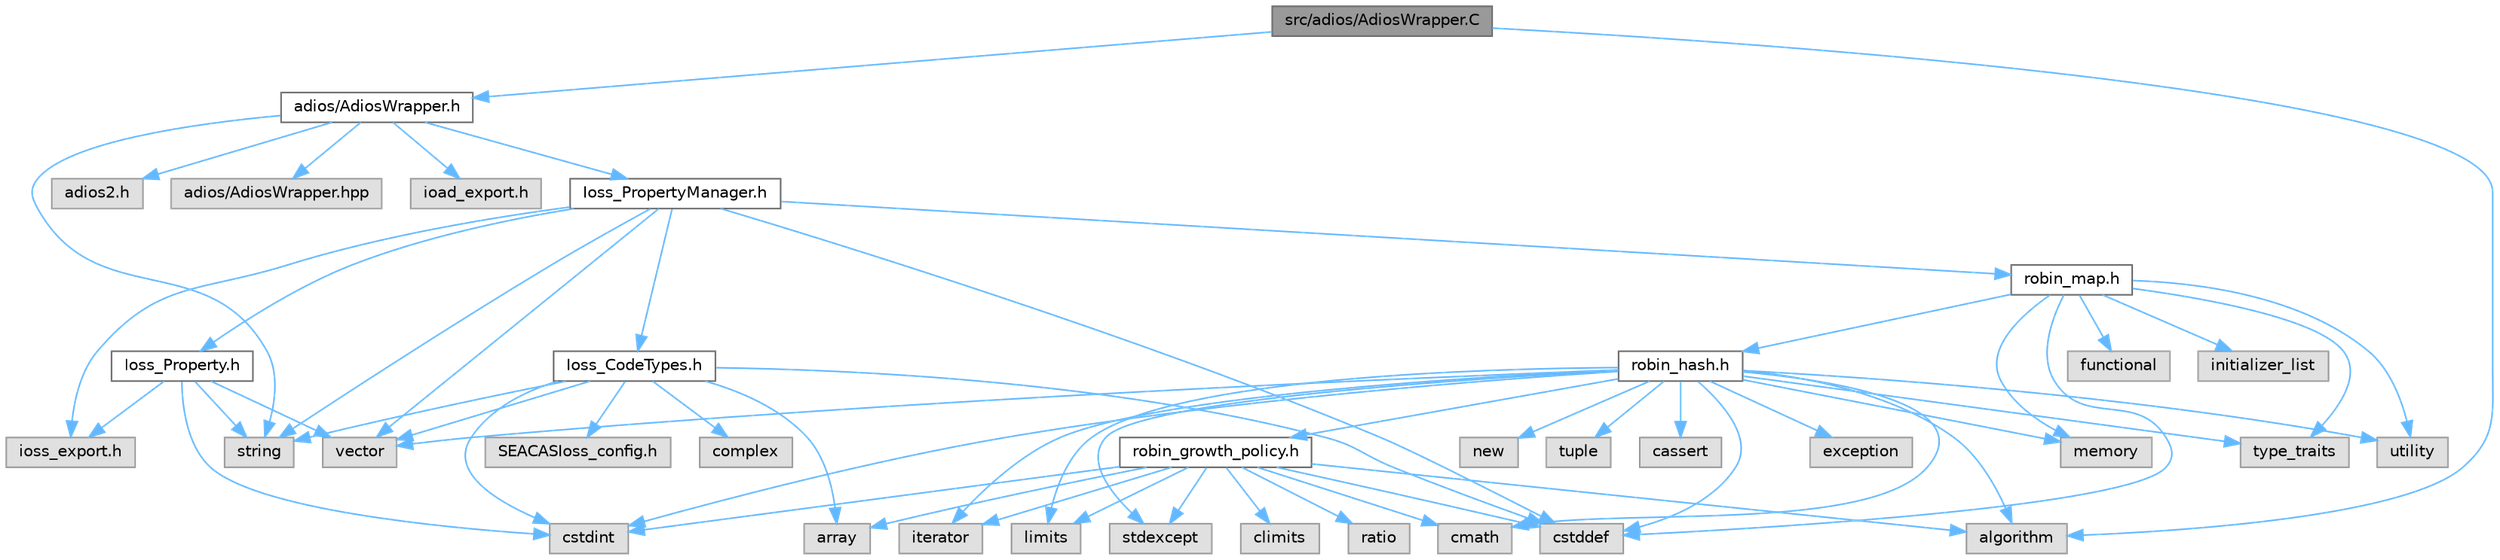 digraph "src/adios/AdiosWrapper.C"
{
 // INTERACTIVE_SVG=YES
 // LATEX_PDF_SIZE
  bgcolor="transparent";
  edge [fontname=Helvetica,fontsize=10,labelfontname=Helvetica,labelfontsize=10];
  node [fontname=Helvetica,fontsize=10,shape=box,height=0.2,width=0.4];
  Node1 [id="Node000001",label="src/adios/AdiosWrapper.C",height=0.2,width=0.4,color="gray40", fillcolor="grey60", style="filled", fontcolor="black",tooltip=" "];
  Node1 -> Node2 [id="edge1_Node000001_Node000002",color="steelblue1",style="solid",tooltip=" "];
  Node2 [id="Node000002",label="adios/AdiosWrapper.h",height=0.2,width=0.4,color="grey40", fillcolor="white", style="filled",URL="$AdiosWrapper_8h.html",tooltip=" "];
  Node2 -> Node3 [id="edge2_Node000002_Node000003",color="steelblue1",style="solid",tooltip=" "];
  Node3 [id="Node000003",label="ioad_export.h",height=0.2,width=0.4,color="grey60", fillcolor="#E0E0E0", style="filled",tooltip=" "];
  Node2 -> Node4 [id="edge3_Node000002_Node000004",color="steelblue1",style="solid",tooltip=" "];
  Node4 [id="Node000004",label="Ioss_PropertyManager.h",height=0.2,width=0.4,color="grey40", fillcolor="white", style="filled",URL="$Ioss__PropertyManager_8h.html",tooltip=" "];
  Node4 -> Node5 [id="edge4_Node000004_Node000005",color="steelblue1",style="solid",tooltip=" "];
  Node5 [id="Node000005",label="ioss_export.h",height=0.2,width=0.4,color="grey60", fillcolor="#E0E0E0", style="filled",tooltip=" "];
  Node4 -> Node6 [id="edge5_Node000004_Node000006",color="steelblue1",style="solid",tooltip=" "];
  Node6 [id="Node000006",label="Ioss_CodeTypes.h",height=0.2,width=0.4,color="grey40", fillcolor="white", style="filled",URL="$Ioss__CodeTypes_8h.html",tooltip=" "];
  Node6 -> Node7 [id="edge6_Node000006_Node000007",color="steelblue1",style="solid",tooltip=" "];
  Node7 [id="Node000007",label="array",height=0.2,width=0.4,color="grey60", fillcolor="#E0E0E0", style="filled",tooltip=" "];
  Node6 -> Node8 [id="edge7_Node000006_Node000008",color="steelblue1",style="solid",tooltip=" "];
  Node8 [id="Node000008",label="cstddef",height=0.2,width=0.4,color="grey60", fillcolor="#E0E0E0", style="filled",tooltip=" "];
  Node6 -> Node9 [id="edge8_Node000006_Node000009",color="steelblue1",style="solid",tooltip=" "];
  Node9 [id="Node000009",label="cstdint",height=0.2,width=0.4,color="grey60", fillcolor="#E0E0E0", style="filled",tooltip=" "];
  Node6 -> Node10 [id="edge9_Node000006_Node000010",color="steelblue1",style="solid",tooltip=" "];
  Node10 [id="Node000010",label="string",height=0.2,width=0.4,color="grey60", fillcolor="#E0E0E0", style="filled",tooltip=" "];
  Node6 -> Node11 [id="edge10_Node000006_Node000011",color="steelblue1",style="solid",tooltip=" "];
  Node11 [id="Node000011",label="vector",height=0.2,width=0.4,color="grey60", fillcolor="#E0E0E0", style="filled",tooltip=" "];
  Node6 -> Node12 [id="edge11_Node000006_Node000012",color="steelblue1",style="solid",tooltip=" "];
  Node12 [id="Node000012",label="SEACASIoss_config.h",height=0.2,width=0.4,color="grey60", fillcolor="#E0E0E0", style="filled",tooltip=" "];
  Node6 -> Node13 [id="edge12_Node000006_Node000013",color="steelblue1",style="solid",tooltip=" "];
  Node13 [id="Node000013",label="complex",height=0.2,width=0.4,color="grey60", fillcolor="#E0E0E0", style="filled",tooltip=" "];
  Node4 -> Node14 [id="edge13_Node000004_Node000014",color="steelblue1",style="solid",tooltip=" "];
  Node14 [id="Node000014",label="Ioss_Property.h",height=0.2,width=0.4,color="grey40", fillcolor="white", style="filled",URL="$Ioss__Property_8h.html",tooltip=" "];
  Node14 -> Node5 [id="edge14_Node000014_Node000005",color="steelblue1",style="solid",tooltip=" "];
  Node14 -> Node9 [id="edge15_Node000014_Node000009",color="steelblue1",style="solid",tooltip=" "];
  Node14 -> Node10 [id="edge16_Node000014_Node000010",color="steelblue1",style="solid",tooltip=" "];
  Node14 -> Node11 [id="edge17_Node000014_Node000011",color="steelblue1",style="solid",tooltip=" "];
  Node4 -> Node8 [id="edge18_Node000004_Node000008",color="steelblue1",style="solid",tooltip=" "];
  Node4 -> Node10 [id="edge19_Node000004_Node000010",color="steelblue1",style="solid",tooltip=" "];
  Node4 -> Node11 [id="edge20_Node000004_Node000011",color="steelblue1",style="solid",tooltip=" "];
  Node4 -> Node15 [id="edge21_Node000004_Node000015",color="steelblue1",style="solid",tooltip=" "];
  Node15 [id="Node000015",label="robin_map.h",height=0.2,width=0.4,color="grey40", fillcolor="white", style="filled",URL="$robin__map_8h.html",tooltip=" "];
  Node15 -> Node8 [id="edge22_Node000015_Node000008",color="steelblue1",style="solid",tooltip=" "];
  Node15 -> Node16 [id="edge23_Node000015_Node000016",color="steelblue1",style="solid",tooltip=" "];
  Node16 [id="Node000016",label="functional",height=0.2,width=0.4,color="grey60", fillcolor="#E0E0E0", style="filled",tooltip=" "];
  Node15 -> Node17 [id="edge24_Node000015_Node000017",color="steelblue1",style="solid",tooltip=" "];
  Node17 [id="Node000017",label="initializer_list",height=0.2,width=0.4,color="grey60", fillcolor="#E0E0E0", style="filled",tooltip=" "];
  Node15 -> Node18 [id="edge25_Node000015_Node000018",color="steelblue1",style="solid",tooltip=" "];
  Node18 [id="Node000018",label="memory",height=0.2,width=0.4,color="grey60", fillcolor="#E0E0E0", style="filled",tooltip=" "];
  Node15 -> Node19 [id="edge26_Node000015_Node000019",color="steelblue1",style="solid",tooltip=" "];
  Node19 [id="Node000019",label="type_traits",height=0.2,width=0.4,color="grey60", fillcolor="#E0E0E0", style="filled",tooltip=" "];
  Node15 -> Node20 [id="edge27_Node000015_Node000020",color="steelblue1",style="solid",tooltip=" "];
  Node20 [id="Node000020",label="utility",height=0.2,width=0.4,color="grey60", fillcolor="#E0E0E0", style="filled",tooltip=" "];
  Node15 -> Node21 [id="edge28_Node000015_Node000021",color="steelblue1",style="solid",tooltip=" "];
  Node21 [id="Node000021",label="robin_hash.h",height=0.2,width=0.4,color="grey40", fillcolor="white", style="filled",URL="$robin__hash_8h.html",tooltip=" "];
  Node21 -> Node22 [id="edge29_Node000021_Node000022",color="steelblue1",style="solid",tooltip=" "];
  Node22 [id="Node000022",label="algorithm",height=0.2,width=0.4,color="grey60", fillcolor="#E0E0E0", style="filled",tooltip=" "];
  Node21 -> Node23 [id="edge30_Node000021_Node000023",color="steelblue1",style="solid",tooltip=" "];
  Node23 [id="Node000023",label="cassert",height=0.2,width=0.4,color="grey60", fillcolor="#E0E0E0", style="filled",tooltip=" "];
  Node21 -> Node24 [id="edge31_Node000021_Node000024",color="steelblue1",style="solid",tooltip=" "];
  Node24 [id="Node000024",label="cmath",height=0.2,width=0.4,color="grey60", fillcolor="#E0E0E0", style="filled",tooltip=" "];
  Node21 -> Node8 [id="edge32_Node000021_Node000008",color="steelblue1",style="solid",tooltip=" "];
  Node21 -> Node9 [id="edge33_Node000021_Node000009",color="steelblue1",style="solid",tooltip=" "];
  Node21 -> Node25 [id="edge34_Node000021_Node000025",color="steelblue1",style="solid",tooltip=" "];
  Node25 [id="Node000025",label="exception",height=0.2,width=0.4,color="grey60", fillcolor="#E0E0E0", style="filled",tooltip=" "];
  Node21 -> Node26 [id="edge35_Node000021_Node000026",color="steelblue1",style="solid",tooltip=" "];
  Node26 [id="Node000026",label="iterator",height=0.2,width=0.4,color="grey60", fillcolor="#E0E0E0", style="filled",tooltip=" "];
  Node21 -> Node27 [id="edge36_Node000021_Node000027",color="steelblue1",style="solid",tooltip=" "];
  Node27 [id="Node000027",label="limits",height=0.2,width=0.4,color="grey60", fillcolor="#E0E0E0", style="filled",tooltip=" "];
  Node21 -> Node18 [id="edge37_Node000021_Node000018",color="steelblue1",style="solid",tooltip=" "];
  Node21 -> Node28 [id="edge38_Node000021_Node000028",color="steelblue1",style="solid",tooltip=" "];
  Node28 [id="Node000028",label="new",height=0.2,width=0.4,color="grey60", fillcolor="#E0E0E0", style="filled",tooltip=" "];
  Node21 -> Node29 [id="edge39_Node000021_Node000029",color="steelblue1",style="solid",tooltip=" "];
  Node29 [id="Node000029",label="stdexcept",height=0.2,width=0.4,color="grey60", fillcolor="#E0E0E0", style="filled",tooltip=" "];
  Node21 -> Node30 [id="edge40_Node000021_Node000030",color="steelblue1",style="solid",tooltip=" "];
  Node30 [id="Node000030",label="tuple",height=0.2,width=0.4,color="grey60", fillcolor="#E0E0E0", style="filled",tooltip=" "];
  Node21 -> Node19 [id="edge41_Node000021_Node000019",color="steelblue1",style="solid",tooltip=" "];
  Node21 -> Node20 [id="edge42_Node000021_Node000020",color="steelblue1",style="solid",tooltip=" "];
  Node21 -> Node11 [id="edge43_Node000021_Node000011",color="steelblue1",style="solid",tooltip=" "];
  Node21 -> Node31 [id="edge44_Node000021_Node000031",color="steelblue1",style="solid",tooltip=" "];
  Node31 [id="Node000031",label="robin_growth_policy.h",height=0.2,width=0.4,color="grey40", fillcolor="white", style="filled",URL="$robin__growth__policy_8h.html",tooltip=" "];
  Node31 -> Node22 [id="edge45_Node000031_Node000022",color="steelblue1",style="solid",tooltip=" "];
  Node31 -> Node7 [id="edge46_Node000031_Node000007",color="steelblue1",style="solid",tooltip=" "];
  Node31 -> Node32 [id="edge47_Node000031_Node000032",color="steelblue1",style="solid",tooltip=" "];
  Node32 [id="Node000032",label="climits",height=0.2,width=0.4,color="grey60", fillcolor="#E0E0E0", style="filled",tooltip=" "];
  Node31 -> Node24 [id="edge48_Node000031_Node000024",color="steelblue1",style="solid",tooltip=" "];
  Node31 -> Node8 [id="edge49_Node000031_Node000008",color="steelblue1",style="solid",tooltip=" "];
  Node31 -> Node9 [id="edge50_Node000031_Node000009",color="steelblue1",style="solid",tooltip=" "];
  Node31 -> Node26 [id="edge51_Node000031_Node000026",color="steelblue1",style="solid",tooltip=" "];
  Node31 -> Node27 [id="edge52_Node000031_Node000027",color="steelblue1",style="solid",tooltip=" "];
  Node31 -> Node33 [id="edge53_Node000031_Node000033",color="steelblue1",style="solid",tooltip=" "];
  Node33 [id="Node000033",label="ratio",height=0.2,width=0.4,color="grey60", fillcolor="#E0E0E0", style="filled",tooltip=" "];
  Node31 -> Node29 [id="edge54_Node000031_Node000029",color="steelblue1",style="solid",tooltip=" "];
  Node2 -> Node34 [id="edge55_Node000002_Node000034",color="steelblue1",style="solid",tooltip=" "];
  Node34 [id="Node000034",label="adios2.h",height=0.2,width=0.4,color="grey60", fillcolor="#E0E0E0", style="filled",tooltip=" "];
  Node2 -> Node10 [id="edge56_Node000002_Node000010",color="steelblue1",style="solid",tooltip=" "];
  Node2 -> Node35 [id="edge57_Node000002_Node000035",color="steelblue1",style="solid",tooltip=" "];
  Node35 [id="Node000035",label="adios/AdiosWrapper.hpp",height=0.2,width=0.4,color="grey60", fillcolor="#E0E0E0", style="filled",tooltip=" "];
  Node1 -> Node22 [id="edge58_Node000001_Node000022",color="steelblue1",style="solid",tooltip=" "];
}
